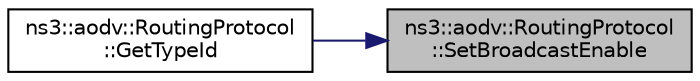 digraph "ns3::aodv::RoutingProtocol::SetBroadcastEnable"
{
 // LATEX_PDF_SIZE
  edge [fontname="Helvetica",fontsize="10",labelfontname="Helvetica",labelfontsize="10"];
  node [fontname="Helvetica",fontsize="10",shape=record];
  rankdir="RL";
  Node1 [label="ns3::aodv::RoutingProtocol\l::SetBroadcastEnable",height=0.2,width=0.4,color="black", fillcolor="grey75", style="filled", fontcolor="black",tooltip="Set broadcast enable flag."];
  Node1 -> Node2 [dir="back",color="midnightblue",fontsize="10",style="solid",fontname="Helvetica"];
  Node2 [label="ns3::aodv::RoutingProtocol\l::GetTypeId",height=0.2,width=0.4,color="black", fillcolor="white", style="filled",URL="$classns3_1_1aodv_1_1_routing_protocol.html#a430a9cb799a51fc76e8e1580edf5f413",tooltip="Get the type ID."];
}
